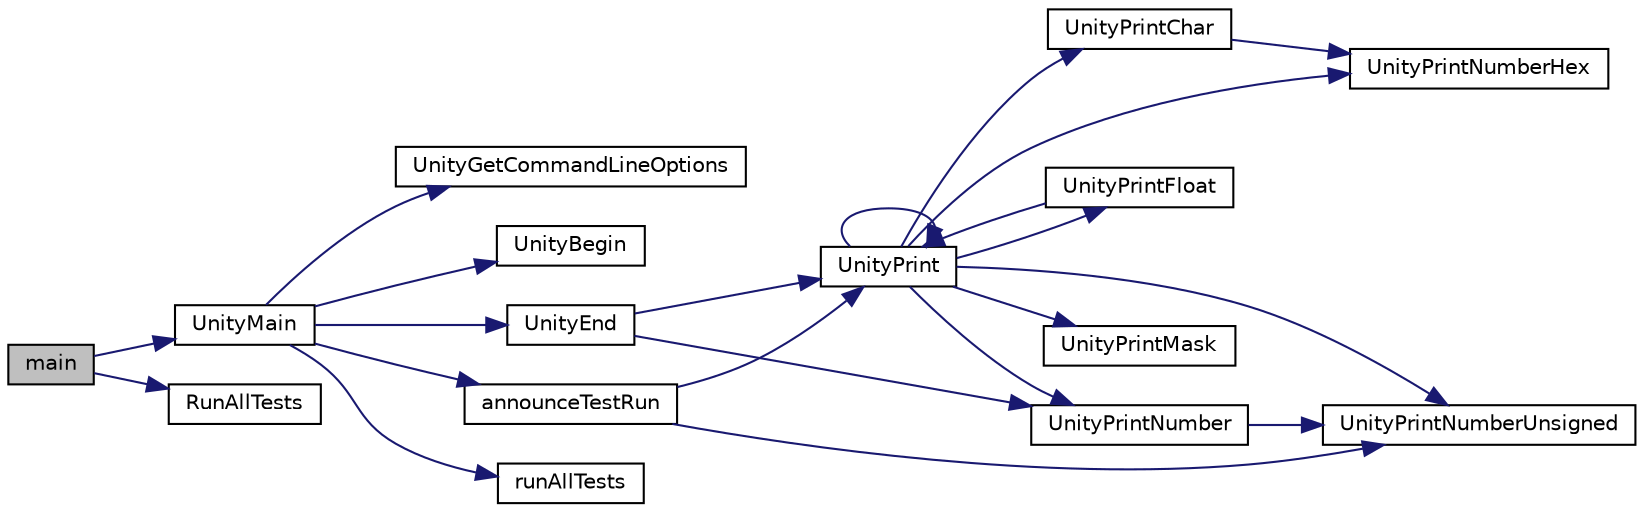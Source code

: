 digraph "main"
{
  edge [fontname="Helvetica",fontsize="10",labelfontname="Helvetica",labelfontsize="10"];
  node [fontname="Helvetica",fontsize="10",shape=record];
  rankdir="LR";
  Node0 [label="main",height=0.2,width=0.4,color="black", fillcolor="grey75", style="filled", fontcolor="black"];
  Node0 -> Node1 [color="midnightblue",fontsize="10",style="solid",fontname="Helvetica"];
  Node1 [label="UnityMain",height=0.2,width=0.4,color="black", fillcolor="white", style="filled",URL="$unity__fixture_8c.html#a58ec279183697abbd5d3efea3442d4e5"];
  Node1 -> Node2 [color="midnightblue",fontsize="10",style="solid",fontname="Helvetica"];
  Node2 [label="UnityGetCommandLineOptions",height=0.2,width=0.4,color="black", fillcolor="white", style="filled",URL="$unity__fixture_8c.html#a898356b51b63100ec321e05d2e5f2d55"];
  Node1 -> Node3 [color="midnightblue",fontsize="10",style="solid",fontname="Helvetica"];
  Node3 [label="UnityBegin",height=0.2,width=0.4,color="black", fillcolor="white", style="filled",URL="$unity_8c.html#aed50601fbdaea8fc0fef0c61cf877809"];
  Node1 -> Node4 [color="midnightblue",fontsize="10",style="solid",fontname="Helvetica"];
  Node4 [label="announceTestRun",height=0.2,width=0.4,color="black", fillcolor="white", style="filled",URL="$unity__fixture_8c.html#ac54f18088c1ed178f3c602b868014f5d"];
  Node4 -> Node5 [color="midnightblue",fontsize="10",style="solid",fontname="Helvetica"];
  Node5 [label="UnityPrint",height=0.2,width=0.4,color="black", fillcolor="white", style="filled",URL="$unity_8c.html#accff2eb4cfd0273e8ad62c37639d3e3c"];
  Node5 -> Node6 [color="midnightblue",fontsize="10",style="solid",fontname="Helvetica"];
  Node6 [label="UnityPrintChar",height=0.2,width=0.4,color="black", fillcolor="white", style="filled",URL="$unity_8c.html#aa3373f770c748cc1600d55cd8c7839c3"];
  Node6 -> Node7 [color="midnightblue",fontsize="10",style="solid",fontname="Helvetica"];
  Node7 [label="UnityPrintNumberHex",height=0.2,width=0.4,color="black", fillcolor="white", style="filled",URL="$unity_8c.html#ab5636c2c3e2d5ff0d89461e2323aa469"];
  Node5 -> Node8 [color="midnightblue",fontsize="10",style="solid",fontname="Helvetica"];
  Node8 [label="UnityPrintNumber",height=0.2,width=0.4,color="black", fillcolor="white", style="filled",URL="$unity_8c.html#a644211a214ab000dcabd5582c52e0313"];
  Node8 -> Node9 [color="midnightblue",fontsize="10",style="solid",fontname="Helvetica"];
  Node9 [label="UnityPrintNumberUnsigned",height=0.2,width=0.4,color="black", fillcolor="white", style="filled",URL="$unity_8c.html#a3ef388786e9a8e769d13af2601b592dc"];
  Node5 -> Node10 [color="midnightblue",fontsize="10",style="solid",fontname="Helvetica"];
  Node10 [label="UnityPrintFloat",height=0.2,width=0.4,color="black", fillcolor="white", style="filled",URL="$unity_8c.html#ac3d39bc0740a28949a2ba689588491c2"];
  Node10 -> Node5 [color="midnightblue",fontsize="10",style="solid",fontname="Helvetica"];
  Node5 -> Node9 [color="midnightblue",fontsize="10",style="solid",fontname="Helvetica"];
  Node5 -> Node11 [color="midnightblue",fontsize="10",style="solid",fontname="Helvetica"];
  Node11 [label="UnityPrintMask",height=0.2,width=0.4,color="black", fillcolor="white", style="filled",URL="$unity_8c.html#a207d5b3e2bfe8042b0505066ccd07c9b"];
  Node5 -> Node7 [color="midnightblue",fontsize="10",style="solid",fontname="Helvetica"];
  Node5 -> Node5 [color="midnightblue",fontsize="10",style="solid",fontname="Helvetica"];
  Node4 -> Node9 [color="midnightblue",fontsize="10",style="solid",fontname="Helvetica"];
  Node1 -> Node12 [color="midnightblue",fontsize="10",style="solid",fontname="Helvetica"];
  Node12 [label="runAllTests",height=0.2,width=0.4,color="black", fillcolor="white", style="filled",URL="$AllTests_8c.html#a7f649b562ed3d6a869db371002a27075"];
  Node1 -> Node13 [color="midnightblue",fontsize="10",style="solid",fontname="Helvetica"];
  Node13 [label="UnityEnd",height=0.2,width=0.4,color="black", fillcolor="white", style="filled",URL="$unity_8c.html#a4820ba04ff5e9a474fe38ab6633d30a0"];
  Node13 -> Node5 [color="midnightblue",fontsize="10",style="solid",fontname="Helvetica"];
  Node13 -> Node8 [color="midnightblue",fontsize="10",style="solid",fontname="Helvetica"];
  Node0 -> Node14 [color="midnightblue",fontsize="10",style="solid",fontname="Helvetica"];
  Node14 [label="RunAllTests",height=0.2,width=0.4,color="black", fillcolor="white", style="filled",URL="$all__tests_8c.html#a916a1f20b502ecee0844c3e9602104fe"];
}
